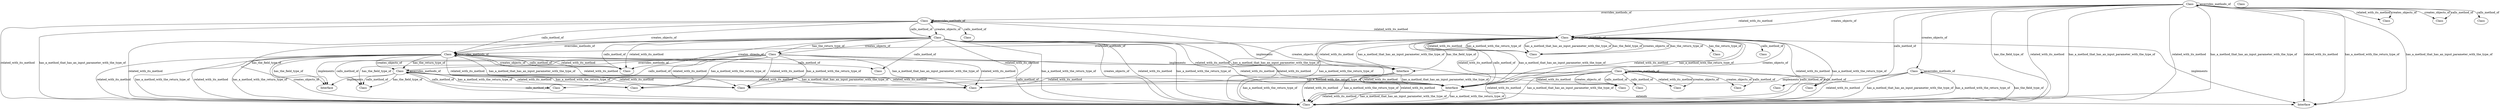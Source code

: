 // Subdue 5.2.2 graph in dot format

digraph SubdueGraph {
  1 [label="Interface",color=black,fontcolor=black];
  2 [label="Class",color=black,fontcolor=black];
  3 [label="Class",color=black,fontcolor=black];
  4 [label="Class",color=black,fontcolor=black];
  5 [label="Class",color=black,fontcolor=black];
  6 [label="Class",color=black,fontcolor=black];
  7 [label="Class",color=black,fontcolor=black];
  8 [label="Class",color=black,fontcolor=black];
  9 [label="Class",color=black,fontcolor=black];
  10 [label="Class",color=black,fontcolor=black];
  11 [label="Interface",color=black,fontcolor=black];
  12 [label="Interface",color=black,fontcolor=black];
  13 [label="Interface",color=black,fontcolor=black];
  14 [label="Class",color=black,fontcolor=black];
  15 [label="Class",color=black,fontcolor=black];
  16 [label="Class",color=black,fontcolor=black];
  17 [label="Class",color=black,fontcolor=black];
  18 [label="Class",color=black,fontcolor=black];
  19 [label="Class",color=black,fontcolor=black];
  20 [label="Class",color=black,fontcolor=black];
  21 [label="Class",color=black,fontcolor=black];
  22 [label="Class",color=black,fontcolor=black];
  23 [label="Class",color=black,fontcolor=black];
  24 [label="Class",color=black,fontcolor=black];
  25 [label="Class",color=black,fontcolor=black];
  26 [label="Class",color=black,fontcolor=black];
  27 [label="Class",color=black,fontcolor=black];
  28 [label="Class",color=black,fontcolor=black];
  29 [label="Class",color=black,fontcolor=black];
  30 [label="Class",color=black,fontcolor=black];
  31 [label="Class",color=black,fontcolor=black];
  32 [label="Class",color=black,fontcolor=black];
  33 [label="Class",color=black,fontcolor=black];
  34 [label="Class",color=black,fontcolor=black];
  35 [label="Class",color=black,fontcolor=black];
  1 -> 12 [label="extends",color=black,fontcolor=black];
  2 -> 11 [label="implements",color=black,fontcolor=black];
  3 -> 13 [label="implements",color=black,fontcolor=black];
  5 -> 11 [label="implements",color=black,fontcolor=black];
  6 -> 13 [label="implements",color=black,fontcolor=black];
  7 -> 1 [label="implements",color=black,fontcolor=black];
  8 -> 12 [label="implements",color=black,fontcolor=black];
  1 -> 14 [label="has_a_method_with_the_return_type_of",color=black,fontcolor=black];
  1 -> 14 [label="related_with_its_method",color=black,fontcolor=black];
  1 -> 14 [label="has_a_method_that_has_an_input_parameter_with_the_type_of",color=black,fontcolor=black];
  2 -> 13 [label="has_the_field_type_of",color=black,fontcolor=black];
  2 -> 3 [label="creates_objects_of",color=black,fontcolor=black];
  2 -> 3 [label="has_the_return_type_of",color=black,fontcolor=black];
  2 -> 14 [label="related_with_its_method",color=black,fontcolor=black];
  2 -> 14 [label="has_a_method_with_the_return_type_of",color=black,fontcolor=black];
  2 -> 2 [label="overrides_methods_of",color=black,fontcolor=black];
  2 -> 1 [label="related_with_its_method",color=black,fontcolor=black];
  2 -> 1 [label="has_a_method_that_has_an_input_parameter_with_the_type_of",color=black,fontcolor=black];
  2 -> 16 [label="related_with_its_method",color=black,fontcolor=black];
  2 -> 16 [label="creates_objects_of",color=black,fontcolor=black];
  2 -> 17 [label="related_with_its_method",color=black,fontcolor=black];
  2 -> 18 [label="calls_method_of",color=black,fontcolor=black];
  2 -> 16 [label="calls_method_of",color=black,fontcolor=black];
  2 -> 14 [label="related_with_its_method",color=black,fontcolor=black];
  2 -> 14 [label="has_a_method_with_the_return_type_of",color=black,fontcolor=black];
  2 -> 14 [label="creates_objects_of",color=black,fontcolor=black];
  3 -> 19 [label="has_the_field_type_of",color=black,fontcolor=black];
  3 -> 19 [label="calls_method_of",color=black,fontcolor=black];
  3 -> 14 [label="calls_method_of",color=black,fontcolor=black];
  3 -> 17 [label="related_with_its_method",color=black,fontcolor=black];
  3 -> 17 [label="has_a_method_with_the_return_type_of",color=black,fontcolor=black];
  3 -> 3 [label="overrides_methods_of",color=black,fontcolor=black];
  3 -> 20 [label="related_with_its_method",color=black,fontcolor=black];
  3 -> 20 [label="has_a_method_that_has_an_input_parameter_with_the_type_of",color=black,fontcolor=black];
  3 -> 1 [label="related_with_its_method",color=black,fontcolor=black];
  3 -> 21 [label="related_with_its_method",color=black,fontcolor=black];
  3 -> 21 [label="has_a_method_with_the_return_type_of",color=black,fontcolor=black];
  3 -> 22 [label="calls_method_of",color=black,fontcolor=black];
  4 -> 4 [label="overrides_methods_of",color=black,fontcolor=black];
  4 -> 14 [label="related_with_its_method",color=black,fontcolor=black];
  4 -> 14 [label="has_a_method_that_has_an_input_parameter_with_the_type_of",color=black,fontcolor=black];
  4 -> 23 [label="creates_objects_of",color=black,fontcolor=black];
  4 -> 8 [label="related_with_its_method",color=black,fontcolor=black];
  4 -> 2 [label="creates_objects_of",color=black,fontcolor=black];
  4 -> 24 [label="calls_method_of",color=black,fontcolor=black];
  4 -> 2 [label="calls_method_of",color=black,fontcolor=black];
  4 -> 5 [label="creates_objects_of",color=black,fontcolor=black];
  4 -> 5 [label="calls_method_of",color=black,fontcolor=black];
  5 -> 13 [label="has_the_field_type_of",color=black,fontcolor=black];
  5 -> 6 [label="creates_objects_of",color=black,fontcolor=black];
  5 -> 6 [label="has_the_return_type_of",color=black,fontcolor=black];
  5 -> 14 [label="related_with_its_method",color=black,fontcolor=black];
  5 -> 14 [label="has_a_method_with_the_return_type_of",color=black,fontcolor=black];
  5 -> 2 [label="overrides_methods_of",color=black,fontcolor=black];
  5 -> 1 [label="related_with_its_method",color=black,fontcolor=black];
  5 -> 1 [label="has_a_method_that_has_an_input_parameter_with_the_type_of",color=black,fontcolor=black];
  5 -> 16 [label="related_with_its_method",color=black,fontcolor=black];
  5 -> 16 [label="creates_objects_of",color=black,fontcolor=black];
  5 -> 17 [label="related_with_its_method",color=black,fontcolor=black];
  5 -> 18 [label="calls_method_of",color=black,fontcolor=black];
  5 -> 16 [label="calls_method_of",color=black,fontcolor=black];
  5 -> 14 [label="related_with_its_method",color=black,fontcolor=black];
  5 -> 14 [label="has_a_method_with_the_return_type_of",color=black,fontcolor=black];
  5 -> 14 [label="creates_objects_of",color=black,fontcolor=black];
  6 -> 19 [label="has_the_field_type_of",color=black,fontcolor=black];
  6 -> 19 [label="calls_method_of",color=black,fontcolor=black];
  6 -> 14 [label="calls_method_of",color=black,fontcolor=black];
  6 -> 17 [label="related_with_its_method",color=black,fontcolor=black];
  6 -> 17 [label="has_a_method_with_the_return_type_of",color=black,fontcolor=black];
  6 -> 3 [label="overrides_methods_of",color=black,fontcolor=black];
  6 -> 20 [label="related_with_its_method",color=black,fontcolor=black];
  6 -> 20 [label="has_a_method_that_has_an_input_parameter_with_the_type_of",color=black,fontcolor=black];
  6 -> 1 [label="related_with_its_method",color=black,fontcolor=black];
  6 -> 21 [label="related_with_its_method",color=black,fontcolor=black];
  6 -> 21 [label="has_a_method_with_the_return_type_of",color=black,fontcolor=black];
  6 -> 22 [label="calls_method_of",color=black,fontcolor=black];
  7 -> 14 [label="has_the_field_type_of",color=black,fontcolor=black];
  7 -> 14 [label="related_with_its_method",color=black,fontcolor=black];
  7 -> 14 [label="has_a_method_that_has_an_input_parameter_with_the_type_of",color=black,fontcolor=black];
  7 -> 14 [label="has_a_method_with_the_return_type_of",color=black,fontcolor=black];
  7 -> 7 [label="overrides_methods_of",color=black,fontcolor=black];
  8 -> 25 [label="has_the_field_type_of",color=black,fontcolor=black];
  8 -> 25 [label="creates_objects_of",color=black,fontcolor=black];
  8 -> 11 [label="has_the_field_type_of",color=black,fontcolor=black];
  8 -> 25 [label="has_the_return_type_of",color=black,fontcolor=black];
  8 -> 25 [label="related_with_its_method",color=black,fontcolor=black];
  8 -> 25 [label="has_a_method_with_the_return_type_of",color=black,fontcolor=black];
  8 -> 8 [label="overrides_methods_of",color=black,fontcolor=black];
  8 -> 26 [label="has_the_return_type_of",color=black,fontcolor=black];
  8 -> 1 [label="related_with_its_method",color=black,fontcolor=black];
  8 -> 1 [label="has_a_method_with_the_return_type_of",color=black,fontcolor=black];
  8 -> 1 [label="creates_objects_of",color=black,fontcolor=black];
  8 -> 11 [label="related_with_its_method",color=black,fontcolor=black];
  8 -> 11 [label="has_a_method_that_has_an_input_parameter_with_the_type_of",color=black,fontcolor=black];
  8 -> 25 [label="has_a_method_that_has_an_input_parameter_with_the_type_of",color=black,fontcolor=black];
  8 -> 1 [label="related_with_its_method",color=black,fontcolor=black];
  8 -> 1 [label="has_a_method_that_has_an_input_parameter_with_the_type_of",color=black,fontcolor=black];
  8 -> 1 [label="calls_method_of",color=black,fontcolor=black];
  8 -> 27 [label="calls_method_of",color=black,fontcolor=black];
  8 -> 14 [label="related_with_its_method",color=black,fontcolor=black];
  8 -> 14 [label="has_a_method_with_the_return_type_of",color=black,fontcolor=black];
  8 -> 2 [label="overrides_methods_of",color=black,fontcolor=black];
  8 -> 14 [label="related_with_its_method",color=black,fontcolor=black];
  8 -> 14 [label="has_a_method_with_the_return_type_of",color=black,fontcolor=black];
  9 -> 20 [label="related_with_its_method",color=black,fontcolor=black];
  9 -> 20 [label="has_a_method_with_the_return_type_of",color=black,fontcolor=black];
  9 -> 9 [label="overrides_methods_of",color=black,fontcolor=black];
  9 -> 14 [label="related_with_its_method",color=black,fontcolor=black];
  9 -> 14 [label="has_a_method_that_has_an_input_parameter_with_the_type_of",color=black,fontcolor=black];
  9 -> 23 [label="related_with_its_method",color=black,fontcolor=black];
  9 -> 23 [label="creates_objects_of",color=black,fontcolor=black];
  9 -> 28 [label="calls_method_of",color=black,fontcolor=black];
  9 -> 23 [label="calls_method_of",color=black,fontcolor=black];
  9 -> 29 [label="related_with_its_method",color=black,fontcolor=black];
  9 -> 29 [label="creates_objects_of",color=black,fontcolor=black];
  9 -> 30 [label="creates_objects_of",color=black,fontcolor=black];
  9 -> 31 [label="calls_method_of",color=black,fontcolor=black];
  9 -> 30 [label="calls_method_of",color=black,fontcolor=black];
  9 -> 32 [label="calls_method_of",color=black,fontcolor=black];
  10 -> 14 [label="has_the_field_type_of",color=black,fontcolor=black];
  10 -> 4 [label="overrides_methods_of",color=black,fontcolor=black];
  10 -> 14 [label="related_with_its_method",color=black,fontcolor=black];
  10 -> 14 [label="has_a_method_that_has_an_input_parameter_with_the_type_of",color=black,fontcolor=black];
  10 -> 14 [label="related_with_its_method",color=black,fontcolor=black];
  10 -> 10 [label="overrides_methods_of",color=black,fontcolor=black];
  10 -> 14 [label="has_a_method_that_has_an_input_parameter_with_the_type_of",color=black,fontcolor=black];
  10 -> 32 [label="calls_method_of",color=black,fontcolor=black];
  10 -> 12 [label="related_with_its_method",color=black,fontcolor=black];
  10 -> 12 [label="has_a_method_with_the_return_type_of",color=black,fontcolor=black];
  10 -> 8 [label="related_with_its_method",color=black,fontcolor=black];
  10 -> 8 [label="creates_objects_of",color=black,fontcolor=black];
  10 -> 7 [label="creates_objects_of",color=black,fontcolor=black];
  10 -> 12 [label="has_a_method_that_has_an_input_parameter_with_the_type_of",color=black,fontcolor=black];
  10 -> 33 [label="related_with_its_method",color=black,fontcolor=black];
  10 -> 33 [label="creates_objects_of",color=black,fontcolor=black];
  10 -> 34 [label="creates_objects_of",color=black,fontcolor=black];
  10 -> 35 [label="calls_method_of",color=black,fontcolor=black];
  10 -> 34 [label="calls_method_of",color=black,fontcolor=black];
  11 -> 14 [label="has_a_method_with_the_return_type_of",color=black,fontcolor=black];
  11 -> 14 [label="related_with_its_method",color=black,fontcolor=black];
  11 -> 1 [label="related_with_its_method",color=black,fontcolor=black];
  11 -> 1 [label="has_a_method_that_has_an_input_parameter_with_the_type_of",color=black,fontcolor=black];
  11 -> 14 [label="has_a_method_with_the_return_type_of",color=black,fontcolor=black];
  11 -> 14 [label="related_with_its_method",color=black,fontcolor=black];
}

